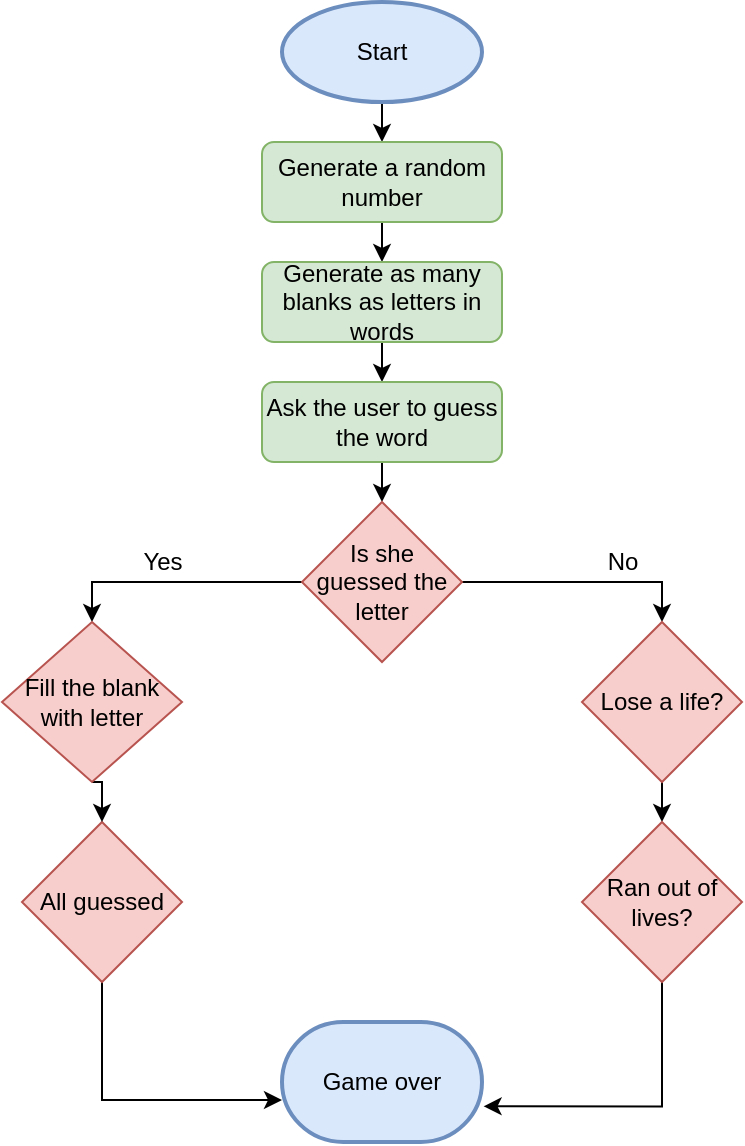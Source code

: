 <mxfile version="20.8.16" type="device"><diagram id="C5RBs43oDa-KdzZeNtuy" name="Page-1"><mxGraphModel dx="1050" dy="629" grid="1" gridSize="10" guides="1" tooltips="1" connect="1" arrows="1" fold="1" page="1" pageScale="1" pageWidth="827" pageHeight="1169" math="0" shadow="0"><root><mxCell id="WIyWlLk6GJQsqaUBKTNV-0"/><mxCell id="WIyWlLk6GJQsqaUBKTNV-1" parent="WIyWlLk6GJQsqaUBKTNV-0"/><mxCell id="Mp_8ssPH0-OJyEFBuCMp-3" style="edgeStyle=orthogonalEdgeStyle;rounded=0;orthogonalLoop=1;jettySize=auto;html=1;exitX=0.5;exitY=1;exitDx=0;exitDy=0;" parent="WIyWlLk6GJQsqaUBKTNV-1" edge="1"><mxGeometry relative="1" as="geometry"><mxPoint x="300" y="60" as="sourcePoint"/><mxPoint x="300" y="60" as="targetPoint"/></mxGeometry></mxCell><mxCell id="Mp_8ssPH0-OJyEFBuCMp-11" style="edgeStyle=orthogonalEdgeStyle;rounded=0;orthogonalLoop=1;jettySize=auto;html=1;exitX=0.5;exitY=1;exitDx=0;exitDy=0;exitPerimeter=0;entryX=0.5;entryY=0;entryDx=0;entryDy=0;" parent="WIyWlLk6GJQsqaUBKTNV-1" source="Mp_8ssPH0-OJyEFBuCMp-6" target="Mp_8ssPH0-OJyEFBuCMp-7" edge="1"><mxGeometry relative="1" as="geometry"/></mxCell><mxCell id="Mp_8ssPH0-OJyEFBuCMp-6" value="Start" style="strokeWidth=2;html=1;shape=mxgraph.flowchart.start_1;whiteSpace=wrap;fillColor=#dae8fc;strokeColor=#6c8ebf;fontStyle=0;labelBackgroundColor=none;labelBorderColor=none;gradientColor=none;" parent="WIyWlLk6GJQsqaUBKTNV-1" vertex="1"><mxGeometry x="230" y="10" width="100" height="50" as="geometry"/></mxCell><mxCell id="Mp_8ssPH0-OJyEFBuCMp-12" style="edgeStyle=orthogonalEdgeStyle;rounded=0;orthogonalLoop=1;jettySize=auto;html=1;exitX=0.5;exitY=1;exitDx=0;exitDy=0;entryX=0.5;entryY=0;entryDx=0;entryDy=0;" parent="WIyWlLk6GJQsqaUBKTNV-1" source="Mp_8ssPH0-OJyEFBuCMp-7" target="Mp_8ssPH0-OJyEFBuCMp-8" edge="1"><mxGeometry relative="1" as="geometry"/></mxCell><mxCell id="Mp_8ssPH0-OJyEFBuCMp-7" value="Generate a random number" style="rounded=1;whiteSpace=wrap;html=1;fillColor=#d5e8d4;strokeColor=#82b366;" parent="WIyWlLk6GJQsqaUBKTNV-1" vertex="1"><mxGeometry x="220" y="80" width="120" height="40" as="geometry"/></mxCell><mxCell id="Mp_8ssPH0-OJyEFBuCMp-13" style="edgeStyle=orthogonalEdgeStyle;rounded=0;orthogonalLoop=1;jettySize=auto;html=1;exitX=0.5;exitY=1;exitDx=0;exitDy=0;entryX=0.5;entryY=0;entryDx=0;entryDy=0;" parent="WIyWlLk6GJQsqaUBKTNV-1" source="Mp_8ssPH0-OJyEFBuCMp-8" target="Mp_8ssPH0-OJyEFBuCMp-10" edge="1"><mxGeometry relative="1" as="geometry"/></mxCell><mxCell id="Mp_8ssPH0-OJyEFBuCMp-8" value="Generate as many blanks as letters in words" style="rounded=1;whiteSpace=wrap;html=1;fillColor=#d5e8d4;strokeColor=#82b366;" parent="WIyWlLk6GJQsqaUBKTNV-1" vertex="1"><mxGeometry x="220" y="140" width="120" height="40" as="geometry"/></mxCell><mxCell id="Mp_8ssPH0-OJyEFBuCMp-20" style="edgeStyle=orthogonalEdgeStyle;rounded=0;orthogonalLoop=1;jettySize=auto;html=1;exitX=0.5;exitY=1;exitDx=0;exitDy=0;entryX=0.5;entryY=0;entryDx=0;entryDy=0;" parent="WIyWlLk6GJQsqaUBKTNV-1" source="Mp_8ssPH0-OJyEFBuCMp-10" target="Mp_8ssPH0-OJyEFBuCMp-14" edge="1"><mxGeometry relative="1" as="geometry"/></mxCell><mxCell id="Mp_8ssPH0-OJyEFBuCMp-10" value="Ask the user to guess the word" style="rounded=1;whiteSpace=wrap;html=1;fillColor=#d5e8d4;strokeColor=#82b366;" parent="WIyWlLk6GJQsqaUBKTNV-1" vertex="1"><mxGeometry x="220" y="200" width="120" height="40" as="geometry"/></mxCell><mxCell id="Mp_8ssPH0-OJyEFBuCMp-21" style="edgeStyle=orthogonalEdgeStyle;rounded=0;orthogonalLoop=1;jettySize=auto;html=1;exitX=0;exitY=0.5;exitDx=0;exitDy=0;entryX=0.5;entryY=0;entryDx=0;entryDy=0;" parent="WIyWlLk6GJQsqaUBKTNV-1" source="Mp_8ssPH0-OJyEFBuCMp-14" target="Mp_8ssPH0-OJyEFBuCMp-18" edge="1"><mxGeometry relative="1" as="geometry"><mxPoint x="140" y="300" as="targetPoint"/></mxGeometry></mxCell><mxCell id="Mp_8ssPH0-OJyEFBuCMp-24" style="edgeStyle=orthogonalEdgeStyle;rounded=0;orthogonalLoop=1;jettySize=auto;html=1;exitX=1;exitY=0.5;exitDx=0;exitDy=0;entryX=0.5;entryY=0;entryDx=0;entryDy=0;" parent="WIyWlLk6GJQsqaUBKTNV-1" source="Mp_8ssPH0-OJyEFBuCMp-14" target="Mp_8ssPH0-OJyEFBuCMp-15" edge="1"><mxGeometry relative="1" as="geometry"><mxPoint x="410" y="300" as="targetPoint"/></mxGeometry></mxCell><mxCell id="Mp_8ssPH0-OJyEFBuCMp-14" value="Is she guessed the letter" style="rhombus;whiteSpace=wrap;html=1;fillColor=#f8cecc;strokeColor=#b85450;" parent="WIyWlLk6GJQsqaUBKTNV-1" vertex="1"><mxGeometry x="240" y="260" width="80" height="80" as="geometry"/></mxCell><mxCell id="Mp_8ssPH0-OJyEFBuCMp-25" style="edgeStyle=orthogonalEdgeStyle;rounded=0;orthogonalLoop=1;jettySize=auto;html=1;exitX=0.5;exitY=1;exitDx=0;exitDy=0;entryX=0.5;entryY=0;entryDx=0;entryDy=0;" parent="WIyWlLk6GJQsqaUBKTNV-1" source="Mp_8ssPH0-OJyEFBuCMp-15" target="Mp_8ssPH0-OJyEFBuCMp-16" edge="1"><mxGeometry relative="1" as="geometry"/></mxCell><mxCell id="Mp_8ssPH0-OJyEFBuCMp-15" value="Lose a life?" style="rhombus;whiteSpace=wrap;html=1;fillColor=#f8cecc;strokeColor=#b85450;" parent="WIyWlLk6GJQsqaUBKTNV-1" vertex="1"><mxGeometry x="380" y="320" width="80" height="80" as="geometry"/></mxCell><mxCell id="Mp_8ssPH0-OJyEFBuCMp-26" style="edgeStyle=orthogonalEdgeStyle;rounded=0;orthogonalLoop=1;jettySize=auto;html=1;exitX=0.5;exitY=1;exitDx=0;exitDy=0;entryX=1.008;entryY=0.703;entryDx=0;entryDy=0;entryPerimeter=0;" parent="WIyWlLk6GJQsqaUBKTNV-1" source="Mp_8ssPH0-OJyEFBuCMp-16" target="Mp_8ssPH0-OJyEFBuCMp-19" edge="1"><mxGeometry relative="1" as="geometry"><mxPoint x="410" y="560" as="targetPoint"/></mxGeometry></mxCell><mxCell id="Mp_8ssPH0-OJyEFBuCMp-16" value="Ran out of lives?" style="rhombus;whiteSpace=wrap;html=1;fillColor=#f8cecc;strokeColor=#b85450;" parent="WIyWlLk6GJQsqaUBKTNV-1" vertex="1"><mxGeometry x="380" y="420" width="80" height="80" as="geometry"/></mxCell><mxCell id="Mp_8ssPH0-OJyEFBuCMp-23" style="edgeStyle=orthogonalEdgeStyle;rounded=0;orthogonalLoop=1;jettySize=auto;html=1;exitX=0.5;exitY=1;exitDx=0;exitDy=0;entryX=0;entryY=0.65;entryDx=0;entryDy=0;entryPerimeter=0;" parent="WIyWlLk6GJQsqaUBKTNV-1" source="Mp_8ssPH0-OJyEFBuCMp-17" target="Mp_8ssPH0-OJyEFBuCMp-19" edge="1"><mxGeometry relative="1" as="geometry"><mxPoint x="140" y="560" as="targetPoint"/></mxGeometry></mxCell><mxCell id="Mp_8ssPH0-OJyEFBuCMp-17" value="All guessed" style="rhombus;whiteSpace=wrap;html=1;fillColor=#f8cecc;strokeColor=#b85450;fontStyle=0" parent="WIyWlLk6GJQsqaUBKTNV-1" vertex="1"><mxGeometry x="100" y="420" width="80" height="80" as="geometry"/></mxCell><mxCell id="Mp_8ssPH0-OJyEFBuCMp-22" style="edgeStyle=orthogonalEdgeStyle;rounded=0;orthogonalLoop=1;jettySize=auto;html=1;exitX=0.5;exitY=1;exitDx=0;exitDy=0;entryX=0.5;entryY=0;entryDx=0;entryDy=0;" parent="WIyWlLk6GJQsqaUBKTNV-1" source="Mp_8ssPH0-OJyEFBuCMp-18" target="Mp_8ssPH0-OJyEFBuCMp-17" edge="1"><mxGeometry relative="1" as="geometry"/></mxCell><mxCell id="Mp_8ssPH0-OJyEFBuCMp-18" value="Fill the blank with letter" style="rhombus;whiteSpace=wrap;html=1;fillColor=#f8cecc;strokeColor=#b85450;" parent="WIyWlLk6GJQsqaUBKTNV-1" vertex="1"><mxGeometry x="90" y="320" width="90" height="80" as="geometry"/></mxCell><mxCell id="Mp_8ssPH0-OJyEFBuCMp-19" value="Game over" style="strokeWidth=2;html=1;shape=mxgraph.flowchart.terminator;whiteSpace=wrap;fillColor=#dae8fc;strokeColor=#6c8ebf;" parent="WIyWlLk6GJQsqaUBKTNV-1" vertex="1"><mxGeometry x="230" y="520" width="100" height="60" as="geometry"/></mxCell><mxCell id="Mp_8ssPH0-OJyEFBuCMp-27" value="No" style="text;html=1;align=center;verticalAlign=middle;resizable=0;points=[];autosize=1;strokeColor=none;fillColor=none;" parent="WIyWlLk6GJQsqaUBKTNV-1" vertex="1"><mxGeometry x="380" y="275" width="40" height="30" as="geometry"/></mxCell><mxCell id="Mp_8ssPH0-OJyEFBuCMp-28" value="Yes" style="text;html=1;align=center;verticalAlign=middle;resizable=0;points=[];autosize=1;strokeColor=none;fillColor=none;" parent="WIyWlLk6GJQsqaUBKTNV-1" vertex="1"><mxGeometry x="150" y="275" width="40" height="30" as="geometry"/></mxCell></root></mxGraphModel></diagram></mxfile>